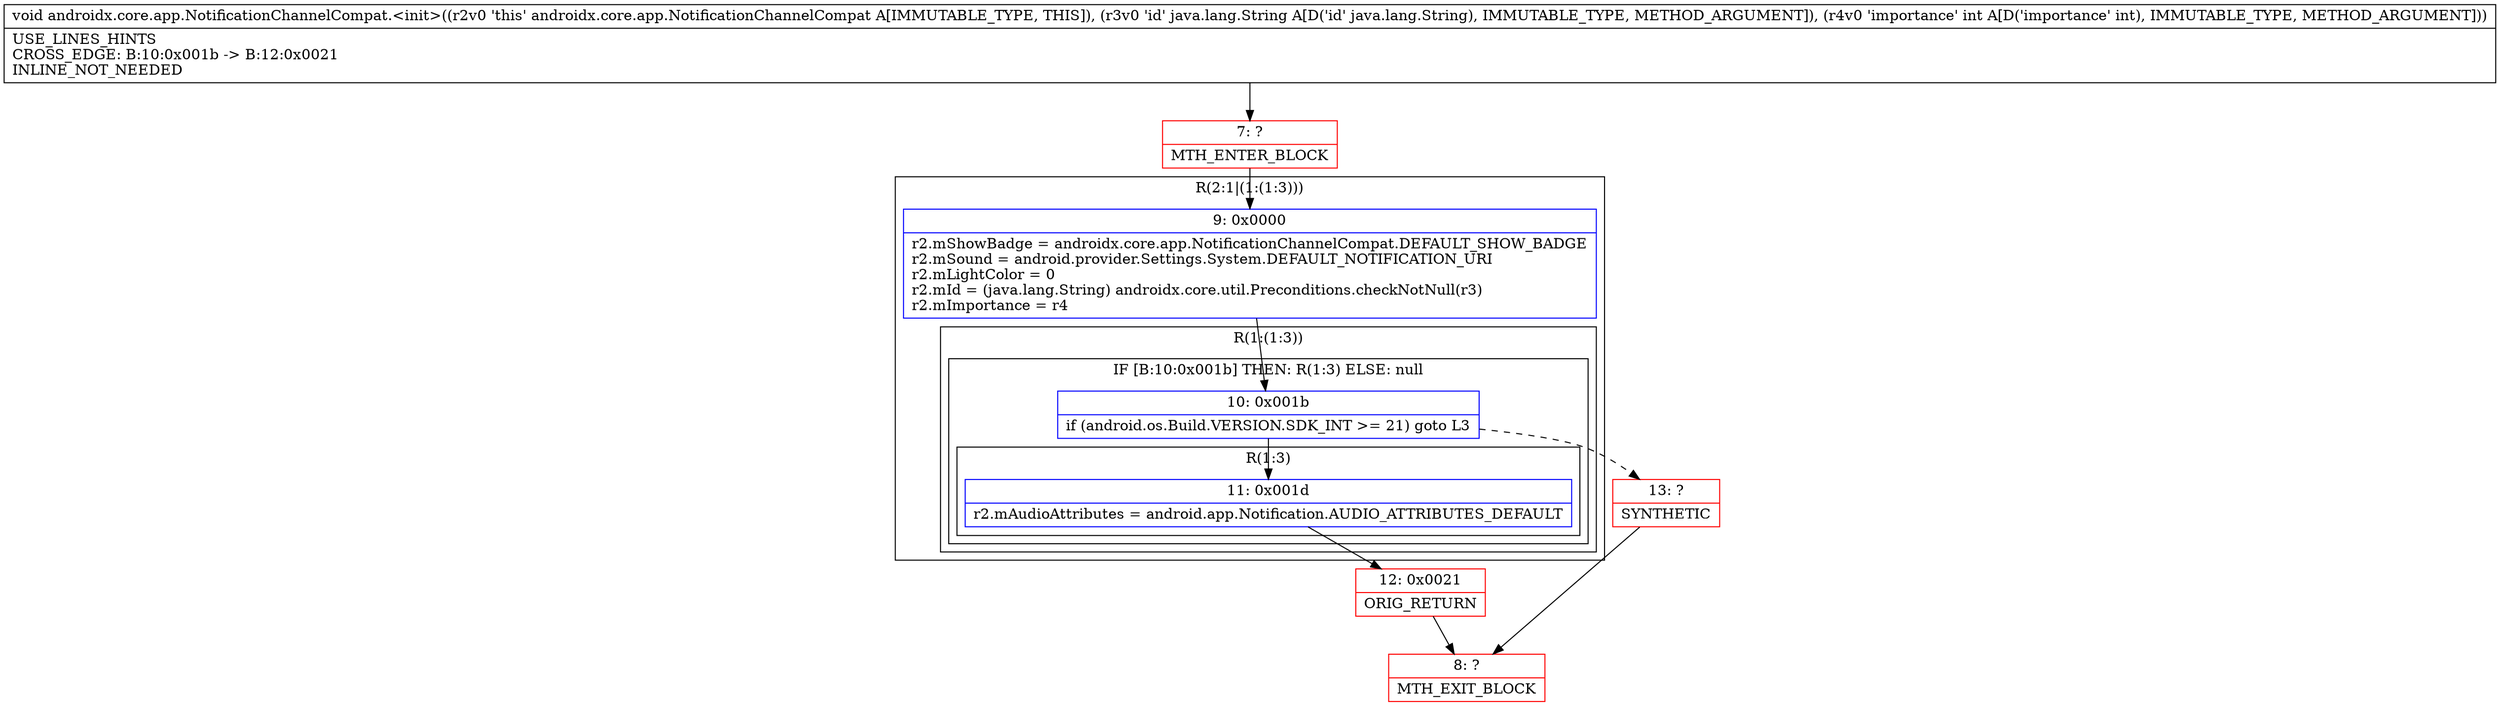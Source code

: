 digraph "CFG forandroidx.core.app.NotificationChannelCompat.\<init\>(Ljava\/lang\/String;I)V" {
subgraph cluster_Region_1712638862 {
label = "R(2:1|(1:(1:3)))";
node [shape=record,color=blue];
Node_9 [shape=record,label="{9\:\ 0x0000|r2.mShowBadge = androidx.core.app.NotificationChannelCompat.DEFAULT_SHOW_BADGE\lr2.mSound = android.provider.Settings.System.DEFAULT_NOTIFICATION_URI\lr2.mLightColor = 0\lr2.mId = (java.lang.String) androidx.core.util.Preconditions.checkNotNull(r3)\lr2.mImportance = r4\l}"];
subgraph cluster_Region_1203043595 {
label = "R(1:(1:3))";
node [shape=record,color=blue];
subgraph cluster_IfRegion_1722364278 {
label = "IF [B:10:0x001b] THEN: R(1:3) ELSE: null";
node [shape=record,color=blue];
Node_10 [shape=record,label="{10\:\ 0x001b|if (android.os.Build.VERSION.SDK_INT \>= 21) goto L3\l}"];
subgraph cluster_Region_625240274 {
label = "R(1:3)";
node [shape=record,color=blue];
Node_11 [shape=record,label="{11\:\ 0x001d|r2.mAudioAttributes = android.app.Notification.AUDIO_ATTRIBUTES_DEFAULT\l}"];
}
}
}
}
Node_7 [shape=record,color=red,label="{7\:\ ?|MTH_ENTER_BLOCK\l}"];
Node_12 [shape=record,color=red,label="{12\:\ 0x0021|ORIG_RETURN\l}"];
Node_8 [shape=record,color=red,label="{8\:\ ?|MTH_EXIT_BLOCK\l}"];
Node_13 [shape=record,color=red,label="{13\:\ ?|SYNTHETIC\l}"];
MethodNode[shape=record,label="{void androidx.core.app.NotificationChannelCompat.\<init\>((r2v0 'this' androidx.core.app.NotificationChannelCompat A[IMMUTABLE_TYPE, THIS]), (r3v0 'id' java.lang.String A[D('id' java.lang.String), IMMUTABLE_TYPE, METHOD_ARGUMENT]), (r4v0 'importance' int A[D('importance' int), IMMUTABLE_TYPE, METHOD_ARGUMENT]))  | USE_LINES_HINTS\lCROSS_EDGE: B:10:0x001b \-\> B:12:0x0021\lINLINE_NOT_NEEDED\l}"];
MethodNode -> Node_7;Node_9 -> Node_10;
Node_10 -> Node_11;
Node_10 -> Node_13[style=dashed];
Node_11 -> Node_12;
Node_7 -> Node_9;
Node_12 -> Node_8;
Node_13 -> Node_8;
}

